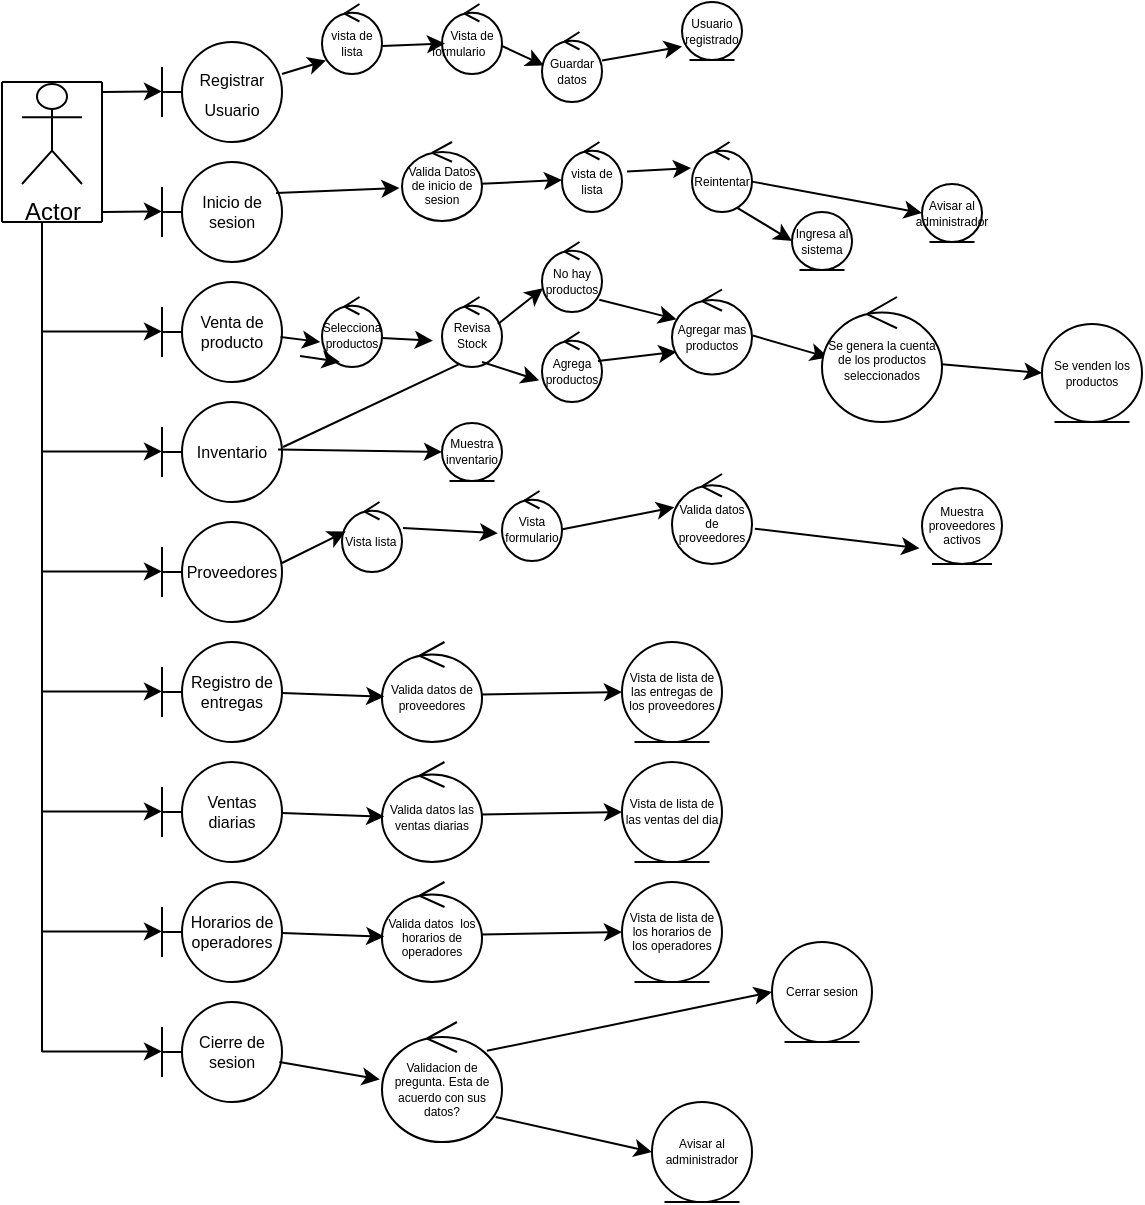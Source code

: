<mxfile version="23.1.5" type="device">
  <diagram name="Page-1" id="aXVfdZGeNpqf7rzhV6KS">
    <mxGraphModel dx="724" dy="384" grid="1" gridSize="10" guides="1" tooltips="1" connect="1" arrows="1" fold="1" page="1" pageScale="1" pageWidth="850" pageHeight="1100" math="0" shadow="0">
      <root>
        <mxCell id="0" />
        <mxCell id="1" parent="0" />
        <mxCell id="xXVawUEWtaECDBK311aL-2" value="Actor" style="shape=umlActor;verticalLabelPosition=bottom;verticalAlign=top;html=1;" vertex="1" parent="1">
          <mxGeometry x="40" y="41" width="30" height="50" as="geometry" />
        </mxCell>
        <mxCell id="xXVawUEWtaECDBK311aL-4" value="&lt;font style=&quot;font-size: 8px;&quot;&gt;Registrar&lt;br&gt;Usuario&lt;/font&gt;" style="shape=umlBoundary;whiteSpace=wrap;html=1;" vertex="1" parent="1">
          <mxGeometry x="110" y="20" width="60" height="50" as="geometry" />
        </mxCell>
        <mxCell id="xXVawUEWtaECDBK311aL-5" value="Inicio de sesion" style="shape=umlBoundary;whiteSpace=wrap;html=1;fontSize=8;" vertex="1" parent="1">
          <mxGeometry x="110" y="80" width="60" height="50" as="geometry" />
        </mxCell>
        <mxCell id="xXVawUEWtaECDBK311aL-6" value="Ventas diarias" style="shape=umlBoundary;whiteSpace=wrap;html=1;fontSize=8;" vertex="1" parent="1">
          <mxGeometry x="110" y="380" width="60" height="50" as="geometry" />
        </mxCell>
        <mxCell id="xXVawUEWtaECDBK311aL-7" value="Cierre de sesion" style="shape=umlBoundary;whiteSpace=wrap;html=1;fontSize=8;" vertex="1" parent="1">
          <mxGeometry x="110" y="500" width="60" height="50" as="geometry" />
        </mxCell>
        <mxCell id="xXVawUEWtaECDBK311aL-8" value="Horarios de operadores" style="shape=umlBoundary;whiteSpace=wrap;html=1;fontSize=8;" vertex="1" parent="1">
          <mxGeometry x="110" y="440" width="60" height="50" as="geometry" />
        </mxCell>
        <mxCell id="xXVawUEWtaECDBK311aL-9" value="Registro de entregas" style="shape=umlBoundary;whiteSpace=wrap;html=1;fontSize=8;" vertex="1" parent="1">
          <mxGeometry x="110" y="320" width="60" height="50" as="geometry" />
        </mxCell>
        <mxCell id="xXVawUEWtaECDBK311aL-10" value="Proveedores" style="shape=umlBoundary;whiteSpace=wrap;html=1;fontSize=8;" vertex="1" parent="1">
          <mxGeometry x="110" y="260" width="60" height="50" as="geometry" />
        </mxCell>
        <mxCell id="xXVawUEWtaECDBK311aL-11" value="Inventario" style="shape=umlBoundary;whiteSpace=wrap;html=1;fontSize=8;" vertex="1" parent="1">
          <mxGeometry x="110" y="200" width="60" height="50" as="geometry" />
        </mxCell>
        <mxCell id="xXVawUEWtaECDBK311aL-12" value="Venta de producto" style="shape=umlBoundary;whiteSpace=wrap;html=1;fontSize=8;" vertex="1" parent="1">
          <mxGeometry x="110" y="140" width="60" height="50" as="geometry" />
        </mxCell>
        <mxCell id="xXVawUEWtaECDBK311aL-13" value="" style="endArrow=classic;html=1;rounded=0;" edge="1" parent="1">
          <mxGeometry width="50" height="50" relative="1" as="geometry">
            <mxPoint x="50" y="284.71" as="sourcePoint" />
            <mxPoint x="110" y="284.71" as="targetPoint" />
          </mxGeometry>
        </mxCell>
        <mxCell id="xXVawUEWtaECDBK311aL-14" value="" style="endArrow=classic;html=1;rounded=0;" edge="1" parent="1">
          <mxGeometry width="50" height="50" relative="1" as="geometry">
            <mxPoint x="50" y="224.71" as="sourcePoint" />
            <mxPoint x="110" y="224.71" as="targetPoint" />
          </mxGeometry>
        </mxCell>
        <mxCell id="xXVawUEWtaECDBK311aL-15" value="" style="endArrow=classic;html=1;rounded=0;" edge="1" parent="1">
          <mxGeometry width="50" height="50" relative="1" as="geometry">
            <mxPoint x="80" y="45" as="sourcePoint" />
            <mxPoint x="110" y="44.71" as="targetPoint" />
          </mxGeometry>
        </mxCell>
        <mxCell id="xXVawUEWtaECDBK311aL-16" value="" style="endArrow=classic;html=1;rounded=0;" edge="1" parent="1">
          <mxGeometry width="50" height="50" relative="1" as="geometry">
            <mxPoint x="50" y="344.71" as="sourcePoint" />
            <mxPoint x="110" y="344.71" as="targetPoint" />
          </mxGeometry>
        </mxCell>
        <mxCell id="xXVawUEWtaECDBK311aL-17" value="" style="endArrow=classic;html=1;rounded=0;" edge="1" parent="1">
          <mxGeometry width="50" height="50" relative="1" as="geometry">
            <mxPoint x="50" y="404.71" as="sourcePoint" />
            <mxPoint x="110" y="404.71" as="targetPoint" />
          </mxGeometry>
        </mxCell>
        <mxCell id="xXVawUEWtaECDBK311aL-18" value="" style="endArrow=classic;html=1;rounded=0;" edge="1" parent="1">
          <mxGeometry width="50" height="50" relative="1" as="geometry">
            <mxPoint x="50" y="524.71" as="sourcePoint" />
            <mxPoint x="110" y="524.71" as="targetPoint" />
          </mxGeometry>
        </mxCell>
        <mxCell id="xXVawUEWtaECDBK311aL-19" value="" style="endArrow=classic;html=1;rounded=0;" edge="1" parent="1">
          <mxGeometry width="50" height="50" relative="1" as="geometry">
            <mxPoint x="50" y="464.71" as="sourcePoint" />
            <mxPoint x="110" y="464.71" as="targetPoint" />
          </mxGeometry>
        </mxCell>
        <mxCell id="xXVawUEWtaECDBK311aL-20" value="" style="endArrow=classic;html=1;rounded=0;" edge="1" parent="1">
          <mxGeometry width="50" height="50" relative="1" as="geometry">
            <mxPoint x="80" y="105" as="sourcePoint" />
            <mxPoint x="110" y="104.71" as="targetPoint" />
          </mxGeometry>
        </mxCell>
        <mxCell id="xXVawUEWtaECDBK311aL-21" value="" style="endArrow=classic;html=1;rounded=0;" edge="1" parent="1">
          <mxGeometry width="50" height="50" relative="1" as="geometry">
            <mxPoint x="50" y="164.71" as="sourcePoint" />
            <mxPoint x="110" y="164.71" as="targetPoint" />
          </mxGeometry>
        </mxCell>
        <mxCell id="xXVawUEWtaECDBK311aL-24" value="" style="endArrow=none;html=1;rounded=0;" edge="1" parent="1">
          <mxGeometry width="50" height="50" relative="1" as="geometry">
            <mxPoint x="80" y="110" as="sourcePoint" />
            <mxPoint x="80" y="40" as="targetPoint" />
          </mxGeometry>
        </mxCell>
        <mxCell id="xXVawUEWtaECDBK311aL-25" value="" style="endArrow=none;html=1;rounded=0;" edge="1" parent="1">
          <mxGeometry width="50" height="50" relative="1" as="geometry">
            <mxPoint x="30" y="110" as="sourcePoint" />
            <mxPoint x="80" y="110" as="targetPoint" />
          </mxGeometry>
        </mxCell>
        <mxCell id="xXVawUEWtaECDBK311aL-26" value="" style="endArrow=none;html=1;rounded=0;" edge="1" parent="1">
          <mxGeometry width="50" height="50" relative="1" as="geometry">
            <mxPoint x="30" y="110" as="sourcePoint" />
            <mxPoint x="30" y="40" as="targetPoint" />
          </mxGeometry>
        </mxCell>
        <mxCell id="xXVawUEWtaECDBK311aL-27" value="" style="endArrow=none;html=1;rounded=0;" edge="1" parent="1">
          <mxGeometry width="50" height="50" relative="1" as="geometry">
            <mxPoint x="80" y="40" as="sourcePoint" />
            <mxPoint x="30" y="40" as="targetPoint" />
          </mxGeometry>
        </mxCell>
        <mxCell id="xXVawUEWtaECDBK311aL-28" value="" style="endArrow=none;html=1;rounded=0;" edge="1" parent="1">
          <mxGeometry width="50" height="50" relative="1" as="geometry">
            <mxPoint x="50" y="525" as="sourcePoint" />
            <mxPoint x="50" y="110" as="targetPoint" />
          </mxGeometry>
        </mxCell>
        <mxCell id="xXVawUEWtaECDBK311aL-29" value="vista de lista" style="ellipse;shape=umlControl;whiteSpace=wrap;html=1;fontSize=6;" vertex="1" parent="1">
          <mxGeometry x="190" y="1" width="30" height="35" as="geometry" />
        </mxCell>
        <mxCell id="xXVawUEWtaECDBK311aL-31" value="Vista de formulario&lt;span style=&quot;white-space: pre; font-size: 6px;&quot;&gt;&#x9;&lt;/span&gt;" style="ellipse;shape=umlControl;whiteSpace=wrap;html=1;fontSize=6;" vertex="1" parent="1">
          <mxGeometry x="250" y="1" width="30" height="35" as="geometry" />
        </mxCell>
        <mxCell id="xXVawUEWtaECDBK311aL-32" value="Usuario registrado" style="ellipse;shape=umlEntity;whiteSpace=wrap;html=1;fontSize=6;" vertex="1" parent="1">
          <mxGeometry x="370" width="30" height="29" as="geometry" />
        </mxCell>
        <mxCell id="xXVawUEWtaECDBK311aL-33" value="Guardar datos" style="ellipse;shape=umlControl;whiteSpace=wrap;html=1;fontSize=6;" vertex="1" parent="1">
          <mxGeometry x="300" y="15" width="30" height="35" as="geometry" />
        </mxCell>
        <mxCell id="xXVawUEWtaECDBK311aL-41" value="" style="endArrow=classic;html=1;rounded=0;exitX=1;exitY=0.407;exitDx=0;exitDy=0;exitPerimeter=0;entryX=0;entryY=0.767;entryDx=0;entryDy=0;entryPerimeter=0;" edge="1" parent="1" source="xXVawUEWtaECDBK311aL-33" target="xXVawUEWtaECDBK311aL-32">
          <mxGeometry width="50" height="50" relative="1" as="geometry">
            <mxPoint x="440" y="190" as="sourcePoint" />
            <mxPoint x="490" y="140" as="targetPoint" />
          </mxGeometry>
        </mxCell>
        <mxCell id="xXVawUEWtaECDBK311aL-42" value="" style="endArrow=classic;html=1;rounded=0;exitX=1;exitY=0.407;exitDx=0;exitDy=0;exitPerimeter=0;entryX=0.033;entryY=0.479;entryDx=0;entryDy=0;entryPerimeter=0;" edge="1" parent="1" target="xXVawUEWtaECDBK311aL-33">
          <mxGeometry width="50" height="50" relative="1" as="geometry">
            <mxPoint x="280" y="22" as="sourcePoint" />
            <mxPoint x="320" y="15" as="targetPoint" />
          </mxGeometry>
        </mxCell>
        <mxCell id="xXVawUEWtaECDBK311aL-43" value="" style="endArrow=classic;html=1;rounded=0;exitX=1;exitY=0.407;exitDx=0;exitDy=0;exitPerimeter=0;entryX=0.067;entryY=0.807;entryDx=0;entryDy=0;entryPerimeter=0;" edge="1" parent="1" target="xXVawUEWtaECDBK311aL-29">
          <mxGeometry width="50" height="50" relative="1" as="geometry">
            <mxPoint x="170" y="36" as="sourcePoint" />
            <mxPoint x="210" y="29" as="targetPoint" />
          </mxGeometry>
        </mxCell>
        <mxCell id="xXVawUEWtaECDBK311aL-44" value="" style="endArrow=classic;html=1;rounded=0;exitX=1;exitY=0.407;exitDx=0;exitDy=0;exitPerimeter=0;entryX=0.05;entryY=0.564;entryDx=0;entryDy=0;entryPerimeter=0;" edge="1" parent="1" target="xXVawUEWtaECDBK311aL-31">
          <mxGeometry width="50" height="50" relative="1" as="geometry">
            <mxPoint x="220" y="22" as="sourcePoint" />
            <mxPoint x="260" y="15" as="targetPoint" />
          </mxGeometry>
        </mxCell>
        <mxCell id="xXVawUEWtaECDBK311aL-45" value="vista de lista" style="ellipse;shape=umlControl;whiteSpace=wrap;html=1;fontSize=6;" vertex="1" parent="1">
          <mxGeometry x="310" y="70" width="30" height="35" as="geometry" />
        </mxCell>
        <mxCell id="xXVawUEWtaECDBK311aL-46" value="Valida Datos de inicio de sesion" style="ellipse;shape=umlControl;whiteSpace=wrap;html=1;fontSize=6;" vertex="1" parent="1">
          <mxGeometry x="230" y="70" width="40" height="39.5" as="geometry" />
        </mxCell>
        <mxCell id="xXVawUEWtaECDBK311aL-48" value="" style="endArrow=classic;html=1;rounded=0;exitX=0.951;exitY=0.31;exitDx=0;exitDy=0;exitPerimeter=0;entryX=-0.032;entryY=0.583;entryDx=0;entryDy=0;entryPerimeter=0;" edge="1" parent="1" source="xXVawUEWtaECDBK311aL-5" target="xXVawUEWtaECDBK311aL-46">
          <mxGeometry width="50" height="50" relative="1" as="geometry">
            <mxPoint x="260" y="230" as="sourcePoint" />
            <mxPoint x="310" y="180" as="targetPoint" />
          </mxGeometry>
        </mxCell>
        <mxCell id="xXVawUEWtaECDBK311aL-49" value="" style="endArrow=classic;html=1;rounded=0;exitX=0.992;exitY=0.53;exitDx=0;exitDy=0;exitPerimeter=0;" edge="1" parent="1" source="xXVawUEWtaECDBK311aL-46">
          <mxGeometry width="50" height="50" relative="1" as="geometry">
            <mxPoint x="260" y="230" as="sourcePoint" />
            <mxPoint x="310" y="89" as="targetPoint" />
          </mxGeometry>
        </mxCell>
        <mxCell id="xXVawUEWtaECDBK311aL-51" value="Reintentar" style="ellipse;shape=umlControl;whiteSpace=wrap;html=1;fontSize=6;" vertex="1" parent="1">
          <mxGeometry x="375" y="70" width="30" height="35" as="geometry" />
        </mxCell>
        <mxCell id="xXVawUEWtaECDBK311aL-52" value="" style="endArrow=classic;html=1;rounded=0;entryX=-0.017;entryY=0.372;entryDx=0;entryDy=0;entryPerimeter=0;exitX=1.083;exitY=0.42;exitDx=0;exitDy=0;exitPerimeter=0;" edge="1" parent="1" source="xXVawUEWtaECDBK311aL-45" target="xXVawUEWtaECDBK311aL-51">
          <mxGeometry width="50" height="50" relative="1" as="geometry">
            <mxPoint x="470" y="70" as="sourcePoint" />
            <mxPoint x="286" y="100" as="targetPoint" />
          </mxGeometry>
        </mxCell>
        <mxCell id="xXVawUEWtaECDBK311aL-53" value="Avisar al administrador" style="ellipse;shape=umlEntity;whiteSpace=wrap;html=1;fontSize=6;" vertex="1" parent="1">
          <mxGeometry x="490" y="91" width="30" height="29" as="geometry" />
        </mxCell>
        <mxCell id="xXVawUEWtaECDBK311aL-54" value="Ingresa al sistema" style="ellipse;shape=umlEntity;whiteSpace=wrap;html=1;fontSize=6;" vertex="1" parent="1">
          <mxGeometry x="425" y="105" width="30" height="29" as="geometry" />
        </mxCell>
        <mxCell id="xXVawUEWtaECDBK311aL-55" value="" style="endArrow=classic;html=1;rounded=0;exitX=0.998;exitY=0.566;exitDx=0;exitDy=0;exitPerimeter=0;entryX=0;entryY=0.5;entryDx=0;entryDy=0;" edge="1" parent="1" source="xXVawUEWtaECDBK311aL-51" target="xXVawUEWtaECDBK311aL-53">
          <mxGeometry width="50" height="50" relative="1" as="geometry">
            <mxPoint x="323" y="104" as="sourcePoint" />
            <mxPoint x="368" y="118" as="targetPoint" />
          </mxGeometry>
        </mxCell>
        <mxCell id="xXVawUEWtaECDBK311aL-56" value="" style="endArrow=classic;html=1;rounded=0;exitX=0.755;exitY=0.94;exitDx=0;exitDy=0;exitPerimeter=0;entryX=0;entryY=0.5;entryDx=0;entryDy=0;" edge="1" parent="1" source="xXVawUEWtaECDBK311aL-51" target="xXVawUEWtaECDBK311aL-54">
          <mxGeometry width="50" height="50" relative="1" as="geometry">
            <mxPoint x="333" y="114" as="sourcePoint" />
            <mxPoint x="378" y="128" as="targetPoint" />
          </mxGeometry>
        </mxCell>
        <mxCell id="xXVawUEWtaECDBK311aL-57" value="Selecciona productos" style="ellipse;shape=umlControl;whiteSpace=wrap;html=1;fontSize=6;" vertex="1" parent="1">
          <mxGeometry x="190" y="147.5" width="30" height="35" as="geometry" />
        </mxCell>
        <mxCell id="xXVawUEWtaECDBK311aL-60" value="Revisa Stock" style="ellipse;shape=umlControl;whiteSpace=wrap;html=1;fontSize=6;" vertex="1" parent="1">
          <mxGeometry x="250" y="147.5" width="30" height="35" as="geometry" />
        </mxCell>
        <mxCell id="xXVawUEWtaECDBK311aL-61" value="No hay productos" style="ellipse;shape=umlControl;whiteSpace=wrap;html=1;fontSize=6;" vertex="1" parent="1">
          <mxGeometry x="300" y="120" width="30" height="35" as="geometry" />
        </mxCell>
        <mxCell id="xXVawUEWtaECDBK311aL-62" value="Agrega productos" style="ellipse;shape=umlControl;whiteSpace=wrap;html=1;fontSize=6;" vertex="1" parent="1">
          <mxGeometry x="300" y="165" width="30" height="35" as="geometry" />
        </mxCell>
        <mxCell id="xXVawUEWtaECDBK311aL-63" value="Agregar mas productos" style="ellipse;shape=umlControl;whiteSpace=wrap;html=1;fontSize=6;" vertex="1" parent="1">
          <mxGeometry x="365" y="143.75" width="40" height="42.5" as="geometry" />
        </mxCell>
        <mxCell id="xXVawUEWtaECDBK311aL-66" value="Se venden los productos" style="ellipse;shape=umlEntity;whiteSpace=wrap;html=1;fontSize=6;" vertex="1" parent="1">
          <mxGeometry x="550" y="161" width="50" height="49" as="geometry" />
        </mxCell>
        <mxCell id="xXVawUEWtaECDBK311aL-67" value="" style="endArrow=classic;html=1;rounded=0;entryX=0.053;entryY=0.483;entryDx=0;entryDy=0;entryPerimeter=0;exitX=1.011;exitY=0.542;exitDx=0;exitDy=0;exitPerimeter=0;" edge="1" parent="1" source="xXVawUEWtaECDBK311aL-63" target="xXVawUEWtaECDBK311aL-64">
          <mxGeometry width="50" height="50" relative="1" as="geometry">
            <mxPoint x="390" y="170" as="sourcePoint" />
            <mxPoint x="402" y="162" as="targetPoint" />
          </mxGeometry>
        </mxCell>
        <mxCell id="xXVawUEWtaECDBK311aL-68" value="" style="endArrow=classic;html=1;rounded=0;exitX=0.955;exitY=0.825;exitDx=0;exitDy=0;exitPerimeter=0;entryX=0.056;entryY=0.35;entryDx=0;entryDy=0;entryPerimeter=0;" edge="1" parent="1" source="xXVawUEWtaECDBK311aL-61" target="xXVawUEWtaECDBK311aL-63">
          <mxGeometry width="50" height="50" relative="1" as="geometry">
            <mxPoint x="328" y="136" as="sourcePoint" />
            <mxPoint x="350" y="130" as="targetPoint" />
          </mxGeometry>
        </mxCell>
        <mxCell id="xXVawUEWtaECDBK311aL-69" value="" style="endArrow=classic;html=1;rounded=0;exitX=0.951;exitY=0.31;exitDx=0;exitDy=0;exitPerimeter=0;entryX=0.056;entryY=0.734;entryDx=0;entryDy=0;entryPerimeter=0;" edge="1" parent="1" target="xXVawUEWtaECDBK311aL-63">
          <mxGeometry width="50" height="50" relative="1" as="geometry">
            <mxPoint x="328" y="179.5" as="sourcePoint" />
            <mxPoint x="350" y="173.5" as="targetPoint" />
          </mxGeometry>
        </mxCell>
        <mxCell id="xXVawUEWtaECDBK311aL-70" value="" style="endArrow=classic;html=1;rounded=0;entryX=-0.048;entryY=0.691;entryDx=0;entryDy=0;entryPerimeter=0;exitX=0.667;exitY=0.929;exitDx=0;exitDy=0;exitPerimeter=0;" edge="1" parent="1" source="xXVawUEWtaECDBK311aL-60" target="xXVawUEWtaECDBK311aL-62">
          <mxGeometry width="50" height="50" relative="1" as="geometry">
            <mxPoint x="280" y="180" as="sourcePoint" />
            <mxPoint x="292" y="173.5" as="targetPoint" />
          </mxGeometry>
        </mxCell>
        <mxCell id="xXVawUEWtaECDBK311aL-71" value="" style="endArrow=classic;html=1;rounded=0;exitX=0.951;exitY=0.31;exitDx=0;exitDy=0;exitPerimeter=0;entryX=0.016;entryY=0.661;entryDx=0;entryDy=0;entryPerimeter=0;" edge="1" parent="1" target="xXVawUEWtaECDBK311aL-61">
          <mxGeometry width="50" height="50" relative="1" as="geometry">
            <mxPoint x="278" y="161" as="sourcePoint" />
            <mxPoint x="300" y="155" as="targetPoint" />
          </mxGeometry>
        </mxCell>
        <mxCell id="xXVawUEWtaECDBK311aL-72" value="" style="endArrow=classic;html=1;rounded=0;exitX=0.951;exitY=0.31;exitDx=0;exitDy=0;exitPerimeter=0;entryX=-0.152;entryY=0.625;entryDx=0;entryDy=0;entryPerimeter=0;" edge="1" parent="1" target="xXVawUEWtaECDBK311aL-60">
          <mxGeometry width="50" height="50" relative="1" as="geometry">
            <mxPoint x="220" y="168" as="sourcePoint" />
            <mxPoint x="242" y="162" as="targetPoint" />
          </mxGeometry>
        </mxCell>
        <mxCell id="xXVawUEWtaECDBK311aL-73" value="" style="endArrow=classic;html=1;rounded=0;exitX=0.988;exitY=0.549;exitDx=0;exitDy=0;exitPerimeter=0;entryX=-0.029;entryY=0.643;entryDx=0;entryDy=0;entryPerimeter=0;" edge="1" parent="1" source="xXVawUEWtaECDBK311aL-12" target="xXVawUEWtaECDBK311aL-57">
          <mxGeometry width="50" height="50" relative="1" as="geometry">
            <mxPoint x="237" y="166" as="sourcePoint" />
            <mxPoint x="259" y="160" as="targetPoint" />
          </mxGeometry>
        </mxCell>
        <mxCell id="xXVawUEWtaECDBK311aL-75" value="" style="endArrow=classic;html=1;rounded=0;entryX=0;entryY=0.5;entryDx=0;entryDy=0;" edge="1" parent="1" source="xXVawUEWtaECDBK311aL-64" target="xXVawUEWtaECDBK311aL-66">
          <mxGeometry width="50" height="50" relative="1" as="geometry">
            <mxPoint x="440" y="170" as="sourcePoint" />
            <mxPoint x="269" y="170" as="targetPoint" />
          </mxGeometry>
        </mxCell>
        <mxCell id="xXVawUEWtaECDBK311aL-78" value="" style="endArrow=none;html=1;rounded=0;exitX=1.009;exitY=0.45;exitDx=0;exitDy=0;exitPerimeter=0;entryX=0.296;entryY=0.954;entryDx=0;entryDy=0;entryPerimeter=0;" edge="1" parent="1" source="xXVawUEWtaECDBK311aL-11" target="xXVawUEWtaECDBK311aL-60">
          <mxGeometry width="50" height="50" relative="1" as="geometry">
            <mxPoint x="290" y="280" as="sourcePoint" />
            <mxPoint x="340" y="230" as="targetPoint" />
          </mxGeometry>
        </mxCell>
        <mxCell id="xXVawUEWtaECDBK311aL-79" value="Muestra inventario" style="ellipse;shape=umlEntity;whiteSpace=wrap;html=1;fontSize=6;" vertex="1" parent="1">
          <mxGeometry x="250" y="210.5" width="30" height="29" as="geometry" />
        </mxCell>
        <mxCell id="xXVawUEWtaECDBK311aL-80" value="" style="endArrow=classic;html=1;rounded=0;exitX=0.967;exitY=0.475;exitDx=0;exitDy=0;exitPerimeter=0;entryX=0;entryY=0.5;entryDx=0;entryDy=0;" edge="1" parent="1" source="xXVawUEWtaECDBK311aL-11" target="xXVawUEWtaECDBK311aL-79">
          <mxGeometry width="50" height="50" relative="1" as="geometry">
            <mxPoint x="290" y="280" as="sourcePoint" />
            <mxPoint x="340" y="230" as="targetPoint" />
          </mxGeometry>
        </mxCell>
        <mxCell id="xXVawUEWtaECDBK311aL-64" value="Se genera la cuenta de los productos seleccionados&lt;div&gt;&lt;br/&gt;&lt;/div&gt;" style="ellipse;shape=umlControl;whiteSpace=wrap;html=1;fontSize=6;" vertex="1" parent="1">
          <mxGeometry x="440" y="147.5" width="60" height="62.5" as="geometry" />
        </mxCell>
        <mxCell id="xXVawUEWtaECDBK311aL-83" value="Muestra proveedores activos" style="ellipse;shape=umlEntity;whiteSpace=wrap;html=1;fontSize=6;" vertex="1" parent="1">
          <mxGeometry x="490" y="243" width="40" height="38" as="geometry" />
        </mxCell>
        <mxCell id="xXVawUEWtaECDBK311aL-89" value="Valida datos de proveedores" style="ellipse;shape=umlControl;whiteSpace=wrap;html=1;fontSize=6;" vertex="1" parent="1">
          <mxGeometry x="365" y="236" width="40" height="45" as="geometry" />
        </mxCell>
        <mxCell id="xXVawUEWtaECDBK311aL-91" value="Vista lista&lt;span style=&quot;white-space: pre;&quot;&gt;&#x9;&lt;/span&gt;" style="ellipse;shape=umlControl;whiteSpace=wrap;html=1;fontSize=6;" vertex="1" parent="1">
          <mxGeometry x="200" y="250" width="30" height="35" as="geometry" />
        </mxCell>
        <mxCell id="xXVawUEWtaECDBK311aL-92" value="" style="endArrow=classic;html=1;rounded=0;exitX=0.988;exitY=0.549;exitDx=0;exitDy=0;exitPerimeter=0;entryX=-0.029;entryY=0.643;entryDx=0;entryDy=0;entryPerimeter=0;" edge="1" parent="1">
          <mxGeometry width="50" height="50" relative="1" as="geometry">
            <mxPoint x="179" y="177" as="sourcePoint" />
            <mxPoint x="199" y="180" as="targetPoint" />
          </mxGeometry>
        </mxCell>
        <mxCell id="xXVawUEWtaECDBK311aL-93" value="" style="endArrow=classic;html=1;rounded=0;exitX=0.988;exitY=0.549;exitDx=0;exitDy=0;exitPerimeter=0;entryX=0.062;entryY=0.42;entryDx=0;entryDy=0;entryPerimeter=0;" edge="1" parent="1" target="xXVawUEWtaECDBK311aL-91">
          <mxGeometry width="50" height="50" relative="1" as="geometry">
            <mxPoint x="170" y="280.5" as="sourcePoint" />
            <mxPoint x="190" y="283.5" as="targetPoint" />
          </mxGeometry>
        </mxCell>
        <mxCell id="xXVawUEWtaECDBK311aL-95" value="" style="endArrow=classic;html=1;rounded=0;exitX=0.988;exitY=0.549;exitDx=0;exitDy=0;exitPerimeter=0;entryX=0.029;entryY=0.369;entryDx=0;entryDy=0;entryPerimeter=0;" edge="1" parent="1" source="xXVawUEWtaECDBK311aL-90" target="xXVawUEWtaECDBK311aL-89">
          <mxGeometry width="50" height="50" relative="1" as="geometry">
            <mxPoint x="268" y="270.25" as="sourcePoint" />
            <mxPoint x="290" y="271.75" as="targetPoint" />
          </mxGeometry>
        </mxCell>
        <mxCell id="xXVawUEWtaECDBK311aL-96" value="" style="endArrow=classic;html=1;rounded=0;exitX=1.036;exitY=0.608;exitDx=0;exitDy=0;exitPerimeter=0;entryX=-0.032;entryY=0.794;entryDx=0;entryDy=0;entryPerimeter=0;" edge="1" parent="1" source="xXVawUEWtaECDBK311aL-89" target="xXVawUEWtaECDBK311aL-83">
          <mxGeometry width="50" height="50" relative="1" as="geometry">
            <mxPoint x="330" y="296.75" as="sourcePoint" />
            <mxPoint x="352" y="298.25" as="targetPoint" />
          </mxGeometry>
        </mxCell>
        <mxCell id="xXVawUEWtaECDBK311aL-97" value="" style="endArrow=classic;html=1;rounded=0;exitX=1.018;exitY=0.373;exitDx=0;exitDy=0;exitPerimeter=0;entryX=-0.069;entryY=0.604;entryDx=0;entryDy=0;entryPerimeter=0;" edge="1" parent="1" source="xXVawUEWtaECDBK311aL-91" target="xXVawUEWtaECDBK311aL-90">
          <mxGeometry width="50" height="50" relative="1" as="geometry">
            <mxPoint x="268" y="270.25" as="sourcePoint" />
            <mxPoint x="366" y="253" as="targetPoint" />
          </mxGeometry>
        </mxCell>
        <mxCell id="xXVawUEWtaECDBK311aL-90" value="Vista formulario" style="ellipse;shape=umlControl;whiteSpace=wrap;html=1;fontSize=6;" vertex="1" parent="1">
          <mxGeometry x="280" y="244.5" width="30" height="35" as="geometry" />
        </mxCell>
        <mxCell id="xXVawUEWtaECDBK311aL-98" value="Vista de lista de las entregas de los proveedores" style="ellipse;shape=umlEntity;whiteSpace=wrap;html=1;fontSize=6;" vertex="1" parent="1">
          <mxGeometry x="340" y="320" width="50" height="50" as="geometry" />
        </mxCell>
        <mxCell id="xXVawUEWtaECDBK311aL-99" value="" style="endArrow=classic;html=1;rounded=0;entryX=0;entryY=0.5;entryDx=0;entryDy=0;exitX=0.993;exitY=0.524;exitDx=0;exitDy=0;exitPerimeter=0;" edge="1" parent="1" source="xXVawUEWtaECDBK311aL-100" target="xXVawUEWtaECDBK311aL-98">
          <mxGeometry width="50" height="50" relative="1" as="geometry">
            <mxPoint x="300" y="345" as="sourcePoint" />
            <mxPoint x="320" y="280" as="targetPoint" />
          </mxGeometry>
        </mxCell>
        <mxCell id="xXVawUEWtaECDBK311aL-100" value="Valida datos de proveedores" style="ellipse;shape=umlControl;whiteSpace=wrap;html=1;fontSize=6;" vertex="1" parent="1">
          <mxGeometry x="220" y="320" width="50" height="50" as="geometry" />
        </mxCell>
        <mxCell id="xXVawUEWtaECDBK311aL-101" value="" style="endArrow=classic;html=1;rounded=0;entryX=0.022;entryY=0.546;entryDx=0;entryDy=0;exitX=0.993;exitY=0.524;exitDx=0;exitDy=0;exitPerimeter=0;entryPerimeter=0;" edge="1" parent="1" target="xXVawUEWtaECDBK311aL-100">
          <mxGeometry width="50" height="50" relative="1" as="geometry">
            <mxPoint x="170" y="345.5" as="sourcePoint" />
            <mxPoint x="240" y="344.5" as="targetPoint" />
          </mxGeometry>
        </mxCell>
        <mxCell id="xXVawUEWtaECDBK311aL-102" value="Vista de lista de los horarios de los operadores" style="ellipse;shape=umlEntity;whiteSpace=wrap;html=1;fontSize=6;" vertex="1" parent="1">
          <mxGeometry x="340" y="440" width="50" height="50" as="geometry" />
        </mxCell>
        <mxCell id="xXVawUEWtaECDBK311aL-103" value="" style="endArrow=classic;html=1;rounded=0;entryX=0;entryY=0.5;entryDx=0;entryDy=0;exitX=0.993;exitY=0.524;exitDx=0;exitDy=0;exitPerimeter=0;" edge="1" parent="1" source="xXVawUEWtaECDBK311aL-104" target="xXVawUEWtaECDBK311aL-102">
          <mxGeometry width="50" height="50" relative="1" as="geometry">
            <mxPoint x="300" y="465" as="sourcePoint" />
            <mxPoint x="320" y="400" as="targetPoint" />
          </mxGeometry>
        </mxCell>
        <mxCell id="xXVawUEWtaECDBK311aL-104" value="Valida datos&amp;nbsp; los horarios de operadores" style="ellipse;shape=umlControl;whiteSpace=wrap;html=1;fontSize=6;" vertex="1" parent="1">
          <mxGeometry x="220" y="440" width="50" height="50" as="geometry" />
        </mxCell>
        <mxCell id="xXVawUEWtaECDBK311aL-105" value="" style="endArrow=classic;html=1;rounded=0;entryX=0.022;entryY=0.546;entryDx=0;entryDy=0;exitX=0.993;exitY=0.524;exitDx=0;exitDy=0;exitPerimeter=0;entryPerimeter=0;" edge="1" parent="1" target="xXVawUEWtaECDBK311aL-104">
          <mxGeometry width="50" height="50" relative="1" as="geometry">
            <mxPoint x="170" y="465.5" as="sourcePoint" />
            <mxPoint x="240" y="464.5" as="targetPoint" />
          </mxGeometry>
        </mxCell>
        <mxCell id="xXVawUEWtaECDBK311aL-106" value="Vista de lista de las ventas del dia" style="ellipse;shape=umlEntity;whiteSpace=wrap;html=1;fontSize=6;" vertex="1" parent="1">
          <mxGeometry x="340" y="380" width="50" height="50" as="geometry" />
        </mxCell>
        <mxCell id="xXVawUEWtaECDBK311aL-107" value="" style="endArrow=classic;html=1;rounded=0;entryX=0;entryY=0.5;entryDx=0;entryDy=0;exitX=0.993;exitY=0.524;exitDx=0;exitDy=0;exitPerimeter=0;" edge="1" parent="1" source="xXVawUEWtaECDBK311aL-108" target="xXVawUEWtaECDBK311aL-106">
          <mxGeometry width="50" height="50" relative="1" as="geometry">
            <mxPoint x="300" y="405" as="sourcePoint" />
            <mxPoint x="320" y="340" as="targetPoint" />
          </mxGeometry>
        </mxCell>
        <mxCell id="xXVawUEWtaECDBK311aL-108" value="Valida datos las ventas diarias" style="ellipse;shape=umlControl;whiteSpace=wrap;html=1;fontSize=6;" vertex="1" parent="1">
          <mxGeometry x="220" y="380" width="50" height="50" as="geometry" />
        </mxCell>
        <mxCell id="xXVawUEWtaECDBK311aL-109" value="" style="endArrow=classic;html=1;rounded=0;entryX=0.022;entryY=0.546;entryDx=0;entryDy=0;exitX=0.993;exitY=0.524;exitDx=0;exitDy=0;exitPerimeter=0;entryPerimeter=0;" edge="1" parent="1" target="xXVawUEWtaECDBK311aL-108">
          <mxGeometry width="50" height="50" relative="1" as="geometry">
            <mxPoint x="170" y="405.5" as="sourcePoint" />
            <mxPoint x="240" y="404.5" as="targetPoint" />
          </mxGeometry>
        </mxCell>
        <mxCell id="xXVawUEWtaECDBK311aL-110" value="Validacion de pregunta. Esta de acuerdo con sus datos?" style="ellipse;shape=umlControl;whiteSpace=wrap;html=1;fontSize=6;" vertex="1" parent="1">
          <mxGeometry x="220" y="510" width="60" height="60" as="geometry" />
        </mxCell>
        <mxCell id="xXVawUEWtaECDBK311aL-111" value="" style="endArrow=classic;html=1;rounded=0;exitX=0.874;exitY=0.24;exitDx=0;exitDy=0;exitPerimeter=0;entryX=0;entryY=0.5;entryDx=0;entryDy=0;" edge="1" parent="1" source="xXVawUEWtaECDBK311aL-110" target="xXVawUEWtaECDBK311aL-113">
          <mxGeometry width="50" height="50" relative="1" as="geometry">
            <mxPoint x="270" y="480" as="sourcePoint" />
            <mxPoint x="320" y="430" as="targetPoint" />
          </mxGeometry>
        </mxCell>
        <mxCell id="xXVawUEWtaECDBK311aL-112" value="" style="endArrow=classic;html=1;rounded=0;exitX=0.947;exitY=0.792;exitDx=0;exitDy=0;exitPerimeter=0;entryX=0;entryY=0.5;entryDx=0;entryDy=0;" edge="1" parent="1" source="xXVawUEWtaECDBK311aL-110" target="xXVawUEWtaECDBK311aL-114">
          <mxGeometry width="50" height="50" relative="1" as="geometry">
            <mxPoint x="280" y="560" as="sourcePoint" />
            <mxPoint x="330" y="510" as="targetPoint" />
          </mxGeometry>
        </mxCell>
        <mxCell id="xXVawUEWtaECDBK311aL-113" value="Cerrar sesion" style="ellipse;shape=umlEntity;whiteSpace=wrap;html=1;fontSize=6;" vertex="1" parent="1">
          <mxGeometry x="415" y="470" width="50" height="50" as="geometry" />
        </mxCell>
        <mxCell id="xXVawUEWtaECDBK311aL-114" value="Avisar al administrador" style="ellipse;shape=umlEntity;whiteSpace=wrap;html=1;fontSize=6;" vertex="1" parent="1">
          <mxGeometry x="355" y="550" width="50" height="50" as="geometry" />
        </mxCell>
        <mxCell id="xXVawUEWtaECDBK311aL-115" value="" style="endArrow=classic;html=1;rounded=0;exitX=0.978;exitY=0.599;exitDx=0;exitDy=0;exitPerimeter=0;entryX=-0.018;entryY=0.479;entryDx=0;entryDy=0;entryPerimeter=0;" edge="1" parent="1" source="xXVawUEWtaECDBK311aL-7" target="xXVawUEWtaECDBK311aL-110">
          <mxGeometry width="50" height="50" relative="1" as="geometry">
            <mxPoint x="170" y="531.5" as="sourcePoint" />
            <mxPoint x="248" y="548.5" as="targetPoint" />
          </mxGeometry>
        </mxCell>
      </root>
    </mxGraphModel>
  </diagram>
</mxfile>
